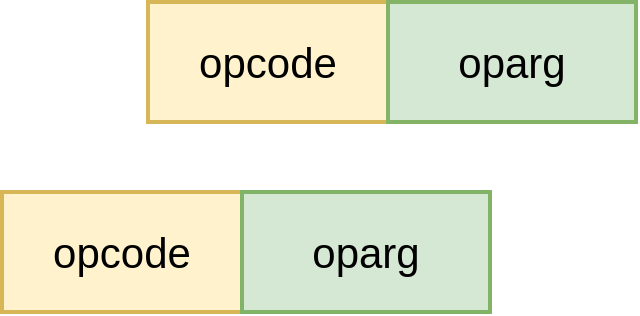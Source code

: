 <mxfile version="21.2.1" type="github">
  <diagram name="第 1 页" id="tjQDbWed0sShZBj-Isk7">
    <mxGraphModel dx="666" dy="439" grid="0" gridSize="10" guides="1" tooltips="1" connect="1" arrows="1" fold="1" page="1" pageScale="1" pageWidth="827" pageHeight="1169" math="0" shadow="0">
      <root>
        <mxCell id="0" />
        <mxCell id="1" parent="0" />
        <mxCell id="Y3sZGP2XZMapXoTi0svQ-1" value="opcode" style="rounded=0;whiteSpace=wrap;html=1;strokeWidth=2;fontSize=21;fillColor=#fff2cc;strokeColor=#d6b656;" vertex="1" parent="1">
          <mxGeometry x="136" y="180" width="120" height="60" as="geometry" />
        </mxCell>
        <mxCell id="Y3sZGP2XZMapXoTi0svQ-2" value="oparg" style="rounded=0;whiteSpace=wrap;html=1;strokeWidth=2;fontSize=21;fillColor=#d5e8d4;strokeColor=#82b366;" vertex="1" parent="1">
          <mxGeometry x="256" y="180" width="124" height="60" as="geometry" />
        </mxCell>
        <mxCell id="Y3sZGP2XZMapXoTi0svQ-3" value="opcode" style="rounded=0;whiteSpace=wrap;html=1;strokeWidth=2;fontSize=21;fillColor=#fff2cc;strokeColor=#d6b656;" vertex="1" parent="1">
          <mxGeometry x="63" y="275" width="120" height="60" as="geometry" />
        </mxCell>
        <mxCell id="Y3sZGP2XZMapXoTi0svQ-4" value="oparg" style="rounded=0;whiteSpace=wrap;html=1;strokeWidth=2;fontSize=21;fillColor=#d5e8d4;strokeColor=#82b366;" vertex="1" parent="1">
          <mxGeometry x="183" y="275" width="124" height="60" as="geometry" />
        </mxCell>
      </root>
    </mxGraphModel>
  </diagram>
</mxfile>
